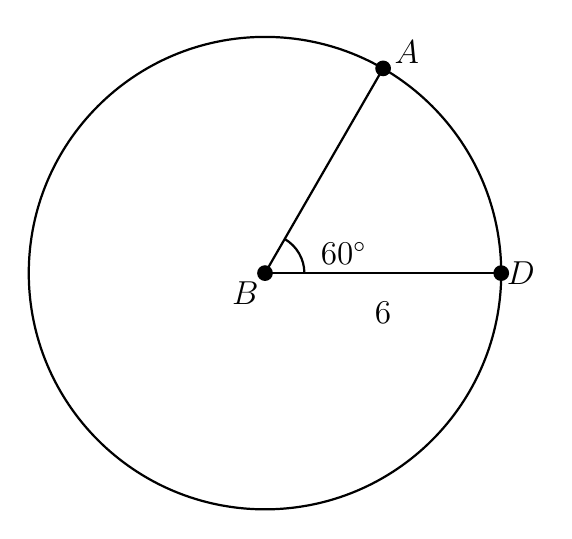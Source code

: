 \begin{tikzpicture}

\node (0) at (0,0) {};
\node (60deg) at (1.5, 2.6) {};
\node (90deg) at (0,3) {};
\node (0deg) at (3,0) {};
\node (rect) at (0.2,0.2) {};
\node (angle) at (-1.5,-2.598) {};

\fill (0.center) circle [radius=1mm];
\fill (60deg.center) circle [radius=1mm];
%\fill (angle.center) circle [radius=1mm];
\fill (0deg.center) circle [radius=1mm];


\draw [thick]  (0.center) ellipse (3 and 3);
\draw [thick] (0.center) to (0deg.center);
\draw [thick] (0.center) to (60deg.center);
%\draw [thick] (0.center) rectangle (rect);


\node at (1.8,2.8) {\large $A$};
\node at (3.25,0) {\large $D$};
\node at (-0.25,-0.25) {\large $B$};
%\node at (-1.8,-2.8) {\large $C$};
\node at (1.5,-.5) {\large 6};

\draw [thick] (0.5,0) arc (0:60:0.5);
\node at (1,0.25) {\large $60^{\circ}$};
\end{tikzpicture}
